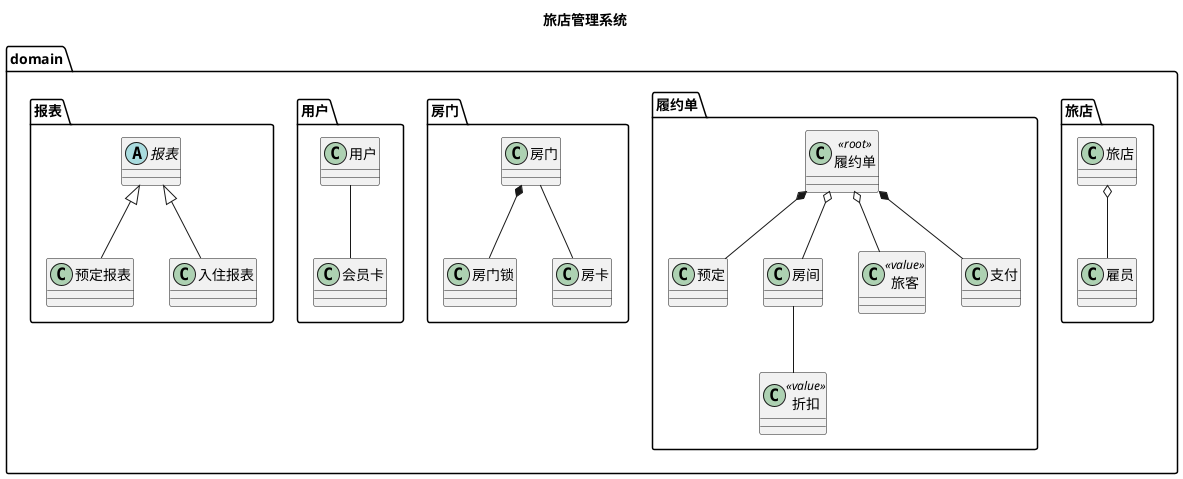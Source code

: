 @startuml
'https://plantuml.com/zh/class-diagram
page 1x2
title 旅店管理系统

namespace domain.旅店 {
    class 旅店 {}
    class 雇员 {}
    旅店 o-- 雇员
}


namespace domain.履约单 {

    class 履约单 <<root>> {}
    履约单 *-- 预定
    履约单 o-- 房间
    履约单 o-- 旅客
    履约单 *-- 支付
    房间 -- 折扣

    class 房间 {}

    class 折扣 <<value>> {}

    class 预定 {}

    class 支付 {}
    class 旅客 <<value>> {}
}

namespace domain.房门 {
    class 房门 {}
    class 房门锁 {}
    房门 -- 房卡
    房门 *-- 房门锁
}

namespace domain.用户 {
    class 用户 {}

    class 会员卡 {}

    用户 -- 会员卡
}

namespace domain.报表 {
    abstract 报表 {}

    class 预定报表 extends 报表 {}

    class 入住报表 extends 报表 {}
}

@enduml
